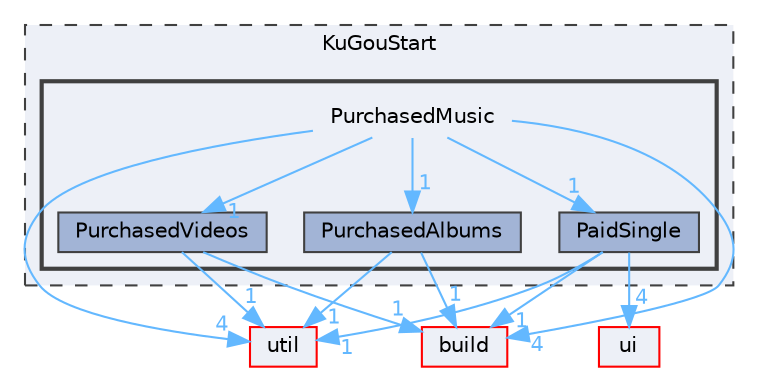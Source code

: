 digraph "PurchasedMusic"
{
 // LATEX_PDF_SIZE
  bgcolor="transparent";
  edge [fontname=Helvetica,fontsize=10,labelfontname=Helvetica,labelfontsize=10];
  node [fontname=Helvetica,fontsize=10,shape=box,height=0.2,width=0.4];
  compound=true
  subgraph clusterdir_e60601b218beddc6af0778ac41ea9cb2 {
    graph [ bgcolor="#edf0f7", pencolor="grey25", label="KuGouStart", fontname=Helvetica,fontsize=10 style="filled,dashed", URL="dir_e60601b218beddc6af0778ac41ea9cb2.html",tooltip=""]
  subgraph clusterdir_cf310151f74ca42561e1788d19ba2be2 {
    graph [ bgcolor="#edf0f7", pencolor="grey25", label="", fontname=Helvetica,fontsize=10 style="filled,bold", URL="dir_cf310151f74ca42561e1788d19ba2be2.html",tooltip=""]
    dir_cf310151f74ca42561e1788d19ba2be2 [shape=plaintext, label="PurchasedMusic"];
  dir_ce129a4e33918a13db057bbc84b1bea7 [label="PaidSingle", fillcolor="#a2b4d6", color="grey25", style="filled", URL="dir_ce129a4e33918a13db057bbc84b1bea7.html",tooltip=""];
  dir_80f1eb2903035d4468184b8946239589 [label="PurchasedAlbums", fillcolor="#a2b4d6", color="grey25", style="filled", URL="dir_80f1eb2903035d4468184b8946239589.html",tooltip=""];
  dir_5f60e3f93822bdb8bbc9e6f504e5d4a3 [label="PurchasedVideos", fillcolor="#a2b4d6", color="grey25", style="filled", URL="dir_5f60e3f93822bdb8bbc9e6f504e5d4a3.html",tooltip=""];
  }
  }
  dir_1788f8309b1a812dcb800a185471cf6c [label="ui", fillcolor="#edf0f7", color="red", style="filled", URL="dir_1788f8309b1a812dcb800a185471cf6c.html",tooltip=""];
  dir_23ec12649285f9fabf3a6b7380226c28 [label="util", fillcolor="#edf0f7", color="red", style="filled", URL="dir_23ec12649285f9fabf3a6b7380226c28.html",tooltip=""];
  dir_4fef79e7177ba769987a8da36c892c5f [label="build", fillcolor="#edf0f7", color="red", style="filled", URL="dir_4fef79e7177ba769987a8da36c892c5f.html",tooltip=""];
  dir_cf310151f74ca42561e1788d19ba2be2->dir_23ec12649285f9fabf3a6b7380226c28 [headlabel="4", labeldistance=1.5 headhref="dir_000288_000357.html" href="dir_000288_000357.html" color="steelblue1" fontcolor="steelblue1"];
  dir_cf310151f74ca42561e1788d19ba2be2->dir_4fef79e7177ba769987a8da36c892c5f [headlabel="4", labeldistance=1.5 headhref="dir_000288_000041.html" href="dir_000288_000041.html" color="steelblue1" fontcolor="steelblue1"];
  dir_cf310151f74ca42561e1788d19ba2be2->dir_5f60e3f93822bdb8bbc9e6f504e5d4a3 [headlabel="1", labeldistance=1.5 headhref="dir_000288_000290.html" href="dir_000288_000290.html" color="steelblue1" fontcolor="steelblue1"];
  dir_cf310151f74ca42561e1788d19ba2be2->dir_80f1eb2903035d4468184b8946239589 [headlabel="1", labeldistance=1.5 headhref="dir_000288_000286.html" href="dir_000288_000286.html" color="steelblue1" fontcolor="steelblue1"];
  dir_cf310151f74ca42561e1788d19ba2be2->dir_ce129a4e33918a13db057bbc84b1bea7 [headlabel="1", labeldistance=1.5 headhref="dir_000288_000282.html" href="dir_000288_000282.html" color="steelblue1" fontcolor="steelblue1"];
  dir_ce129a4e33918a13db057bbc84b1bea7->dir_1788f8309b1a812dcb800a185471cf6c [headlabel="4", labeldistance=1.5 headhref="dir_000282_000351.html" href="dir_000282_000351.html" color="steelblue1" fontcolor="steelblue1"];
  dir_ce129a4e33918a13db057bbc84b1bea7->dir_23ec12649285f9fabf3a6b7380226c28 [headlabel="1", labeldistance=1.5 headhref="dir_000282_000357.html" href="dir_000282_000357.html" color="steelblue1" fontcolor="steelblue1"];
  dir_ce129a4e33918a13db057bbc84b1bea7->dir_4fef79e7177ba769987a8da36c892c5f [headlabel="1", labeldistance=1.5 headhref="dir_000282_000041.html" href="dir_000282_000041.html" color="steelblue1" fontcolor="steelblue1"];
  dir_80f1eb2903035d4468184b8946239589->dir_23ec12649285f9fabf3a6b7380226c28 [headlabel="1", labeldistance=1.5 headhref="dir_000286_000357.html" href="dir_000286_000357.html" color="steelblue1" fontcolor="steelblue1"];
  dir_80f1eb2903035d4468184b8946239589->dir_4fef79e7177ba769987a8da36c892c5f [headlabel="1", labeldistance=1.5 headhref="dir_000286_000041.html" href="dir_000286_000041.html" color="steelblue1" fontcolor="steelblue1"];
  dir_5f60e3f93822bdb8bbc9e6f504e5d4a3->dir_23ec12649285f9fabf3a6b7380226c28 [headlabel="1", labeldistance=1.5 headhref="dir_000290_000357.html" href="dir_000290_000357.html" color="steelblue1" fontcolor="steelblue1"];
  dir_5f60e3f93822bdb8bbc9e6f504e5d4a3->dir_4fef79e7177ba769987a8da36c892c5f [headlabel="1", labeldistance=1.5 headhref="dir_000290_000041.html" href="dir_000290_000041.html" color="steelblue1" fontcolor="steelblue1"];
}
